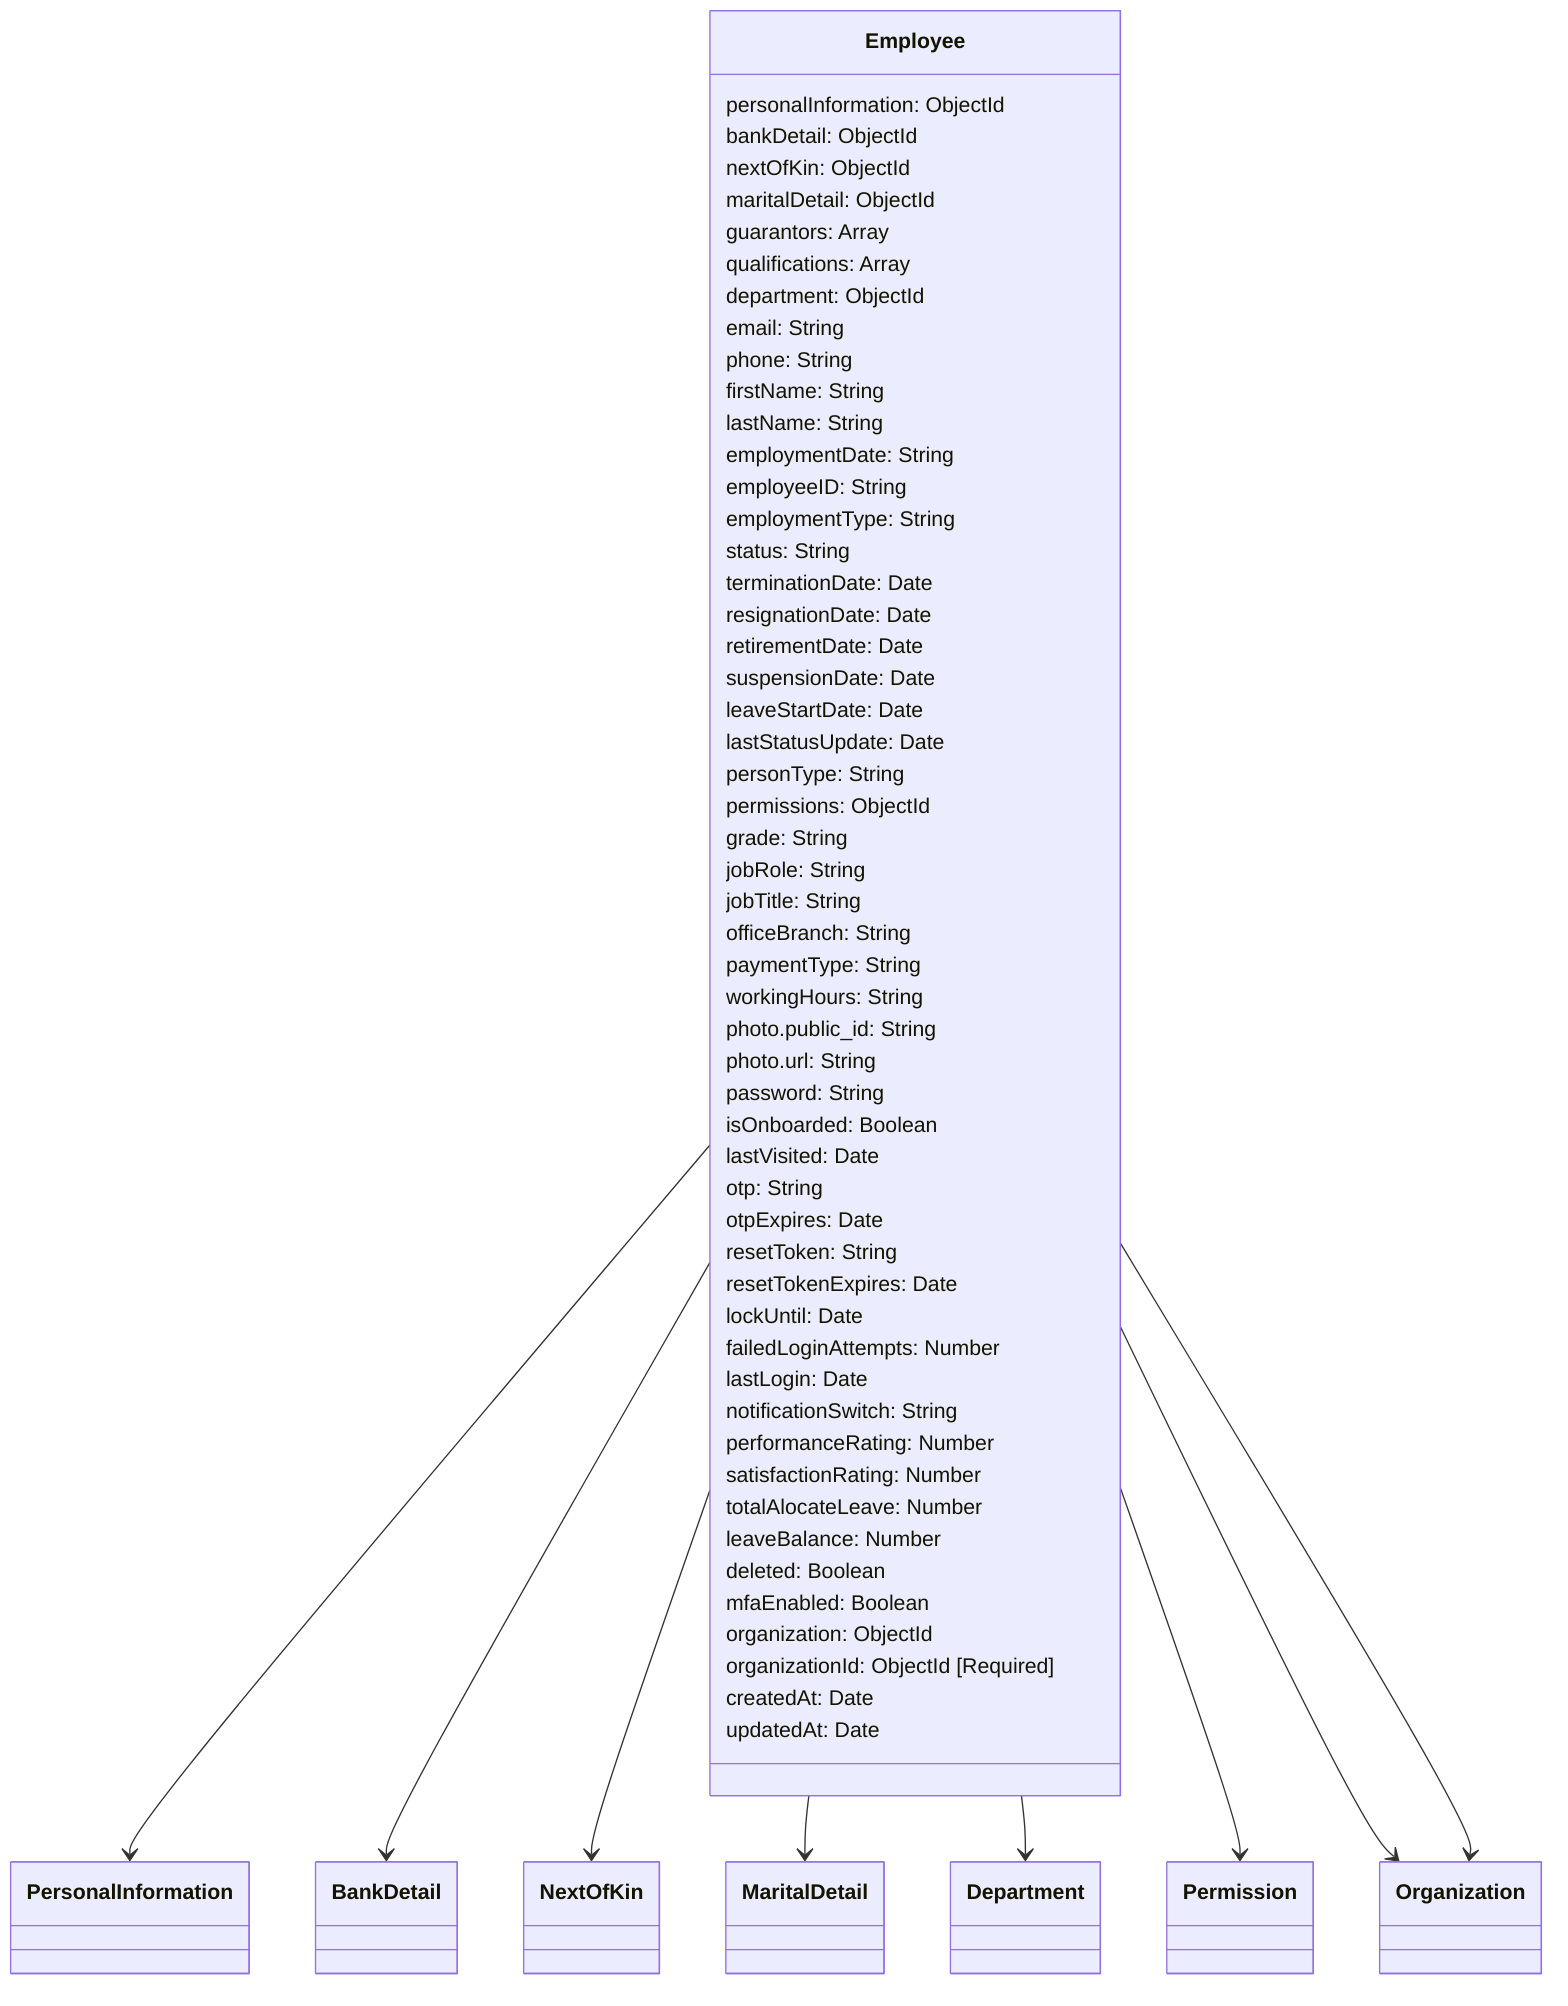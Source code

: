 classDiagram
  class Employee {
    personalInformation: ObjectId
    bankDetail: ObjectId
    nextOfKin: ObjectId
    maritalDetail: ObjectId
    guarantors: Array
    qualifications: Array
    department: ObjectId
    email: String
    phone: String
    firstName: String
    lastName: String
    employmentDate: String
    employeeID: String
    employmentType: String
    status: String
    terminationDate: Date
    resignationDate: Date
    retirementDate: Date
    suspensionDate: Date
    leaveStartDate: Date
    lastStatusUpdate: Date
    personType: String
    permissions: ObjectId
    grade: String
    jobRole: String
    jobTitle: String
    officeBranch: String
    paymentType: String
    workingHours: String
    photo.public_id: String
    photo.url: String
    password: String
    isOnboarded: Boolean
    lastVisited: Date
    otp: String
    otpExpires: Date
    resetToken: String
    resetTokenExpires: Date
    lockUntil: Date
    failedLoginAttempts: Number
    lastLogin: Date
    notificationSwitch: String
    performanceRating: Number
    satisfactionRating: Number
    totalAlocateLeave: Number
    leaveBalance: Number
    deleted: Boolean
    mfaEnabled: Boolean
    organization: ObjectId
    organizationId: ObjectId [Required]
    createdAt: Date
    updatedAt: Date
  }

  Employee --> PersonalInformation
  Employee --> BankDetail
  Employee --> NextOfKin
  Employee --> MaritalDetail
  Employee --> Department
  Employee --> Permission
  Employee --> Organization
  Employee --> Organization